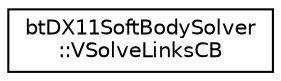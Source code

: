 digraph "Graphical Class Hierarchy"
{
  edge [fontname="Helvetica",fontsize="10",labelfontname="Helvetica",labelfontsize="10"];
  node [fontname="Helvetica",fontsize="10",shape=record];
  rankdir="LR";
  Node1 [label="btDX11SoftBodySolver\l::VSolveLinksCB",height=0.2,width=0.4,color="black", fillcolor="white", style="filled",URL="$structbt_d_x11_soft_body_solver_1_1_v_solve_links_c_b.html"];
}
